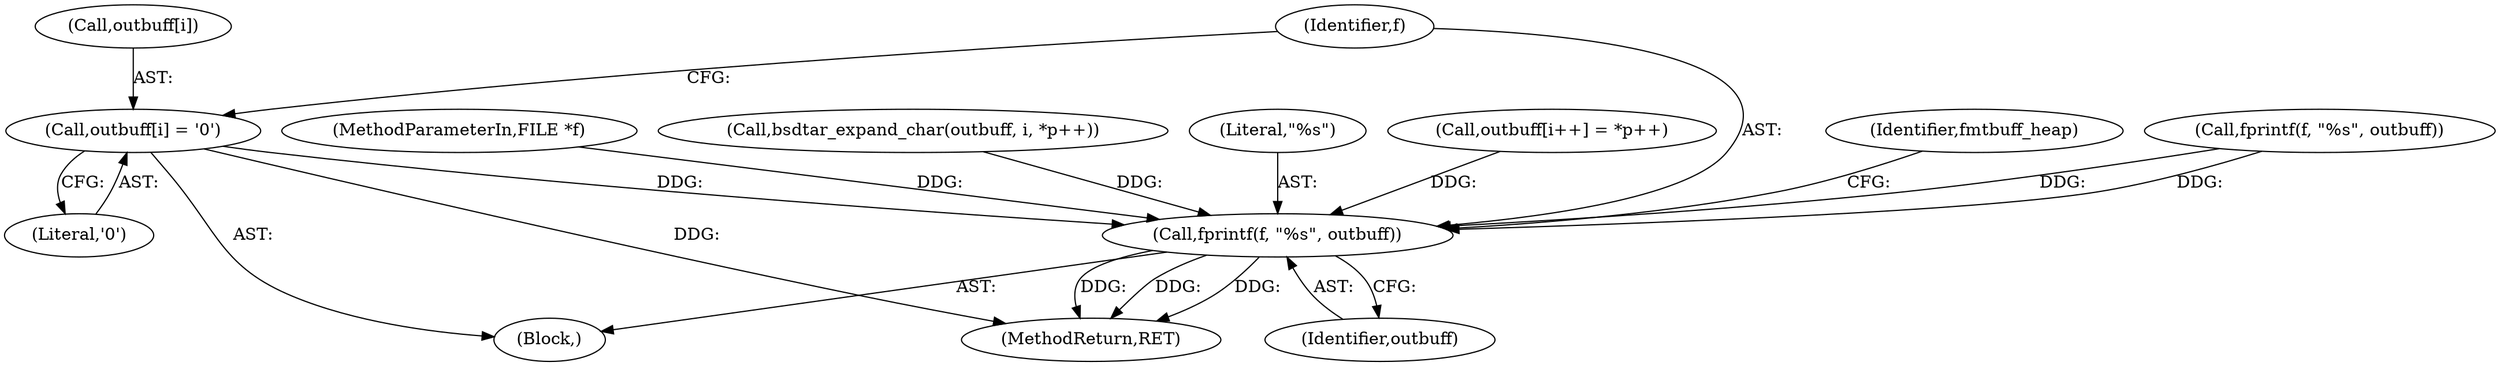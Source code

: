 digraph "0_libarchive_e37b620fe8f14535d737e89a4dcabaed4517bf1a@array" {
"1000351" [label="(Call,outbuff[i] = '\0')"];
"1000356" [label="(Call,fprintf(f, \"%s\", outbuff))"];
"1000358" [label="(Literal,\"%s\")"];
"1000306" [label="(Call,outbuff[i++] = *p++)"];
"1000357" [label="(Identifier,f)"];
"1000355" [label="(Literal,'\0')"];
"1000361" [label="(Identifier,fmtbuff_heap)"];
"1000344" [label="(Call,fprintf(f, \"%s\", outbuff))"];
"1000356" [label="(Call,fprintf(f, \"%s\", outbuff))"];
"1000120" [label="(MethodParameterIn,FILE *f)"];
"1000259" [label="(Call,bsdtar_expand_char(outbuff, i, *p++))"];
"1000122" [label="(Block,)"];
"1000359" [label="(Identifier,outbuff)"];
"1000352" [label="(Call,outbuff[i])"];
"1000362" [label="(MethodReturn,RET)"];
"1000351" [label="(Call,outbuff[i] = '\0')"];
"1000351" -> "1000122"  [label="AST: "];
"1000351" -> "1000355"  [label="CFG: "];
"1000352" -> "1000351"  [label="AST: "];
"1000355" -> "1000351"  [label="AST: "];
"1000357" -> "1000351"  [label="CFG: "];
"1000351" -> "1000362"  [label="DDG: "];
"1000351" -> "1000356"  [label="DDG: "];
"1000356" -> "1000122"  [label="AST: "];
"1000356" -> "1000359"  [label="CFG: "];
"1000357" -> "1000356"  [label="AST: "];
"1000358" -> "1000356"  [label="AST: "];
"1000359" -> "1000356"  [label="AST: "];
"1000361" -> "1000356"  [label="CFG: "];
"1000356" -> "1000362"  [label="DDG: "];
"1000356" -> "1000362"  [label="DDG: "];
"1000356" -> "1000362"  [label="DDG: "];
"1000344" -> "1000356"  [label="DDG: "];
"1000344" -> "1000356"  [label="DDG: "];
"1000120" -> "1000356"  [label="DDG: "];
"1000259" -> "1000356"  [label="DDG: "];
"1000306" -> "1000356"  [label="DDG: "];
}
